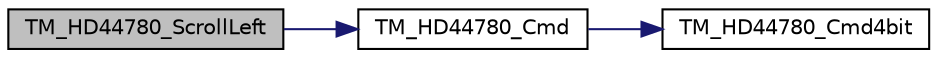 digraph "TM_HD44780_ScrollLeft"
{
  edge [fontname="Helvetica",fontsize="10",labelfontname="Helvetica",labelfontsize="10"];
  node [fontname="Helvetica",fontsize="10",shape=record];
  rankdir="LR";
  Node46 [label="TM_HD44780_ScrollLeft",height=0.2,width=0.4,color="black", fillcolor="grey75", style="filled", fontcolor="black"];
  Node46 -> Node47 [color="midnightblue",fontsize="10",style="solid"];
  Node47 [label="TM_HD44780_Cmd",height=0.2,width=0.4,color="black", fillcolor="white", style="filled",URL="$tm__stm32__hd44780_8c.html#a30113cce4f8555e95bc37e01867595bc"];
  Node47 -> Node48 [color="midnightblue",fontsize="10",style="solid"];
  Node48 [label="TM_HD44780_Cmd4bit",height=0.2,width=0.4,color="black", fillcolor="white", style="filled",URL="$tm__stm32__hd44780_8c.html#a746bc8ebfeae9d56bc4250bb5f7a7d01"];
}
